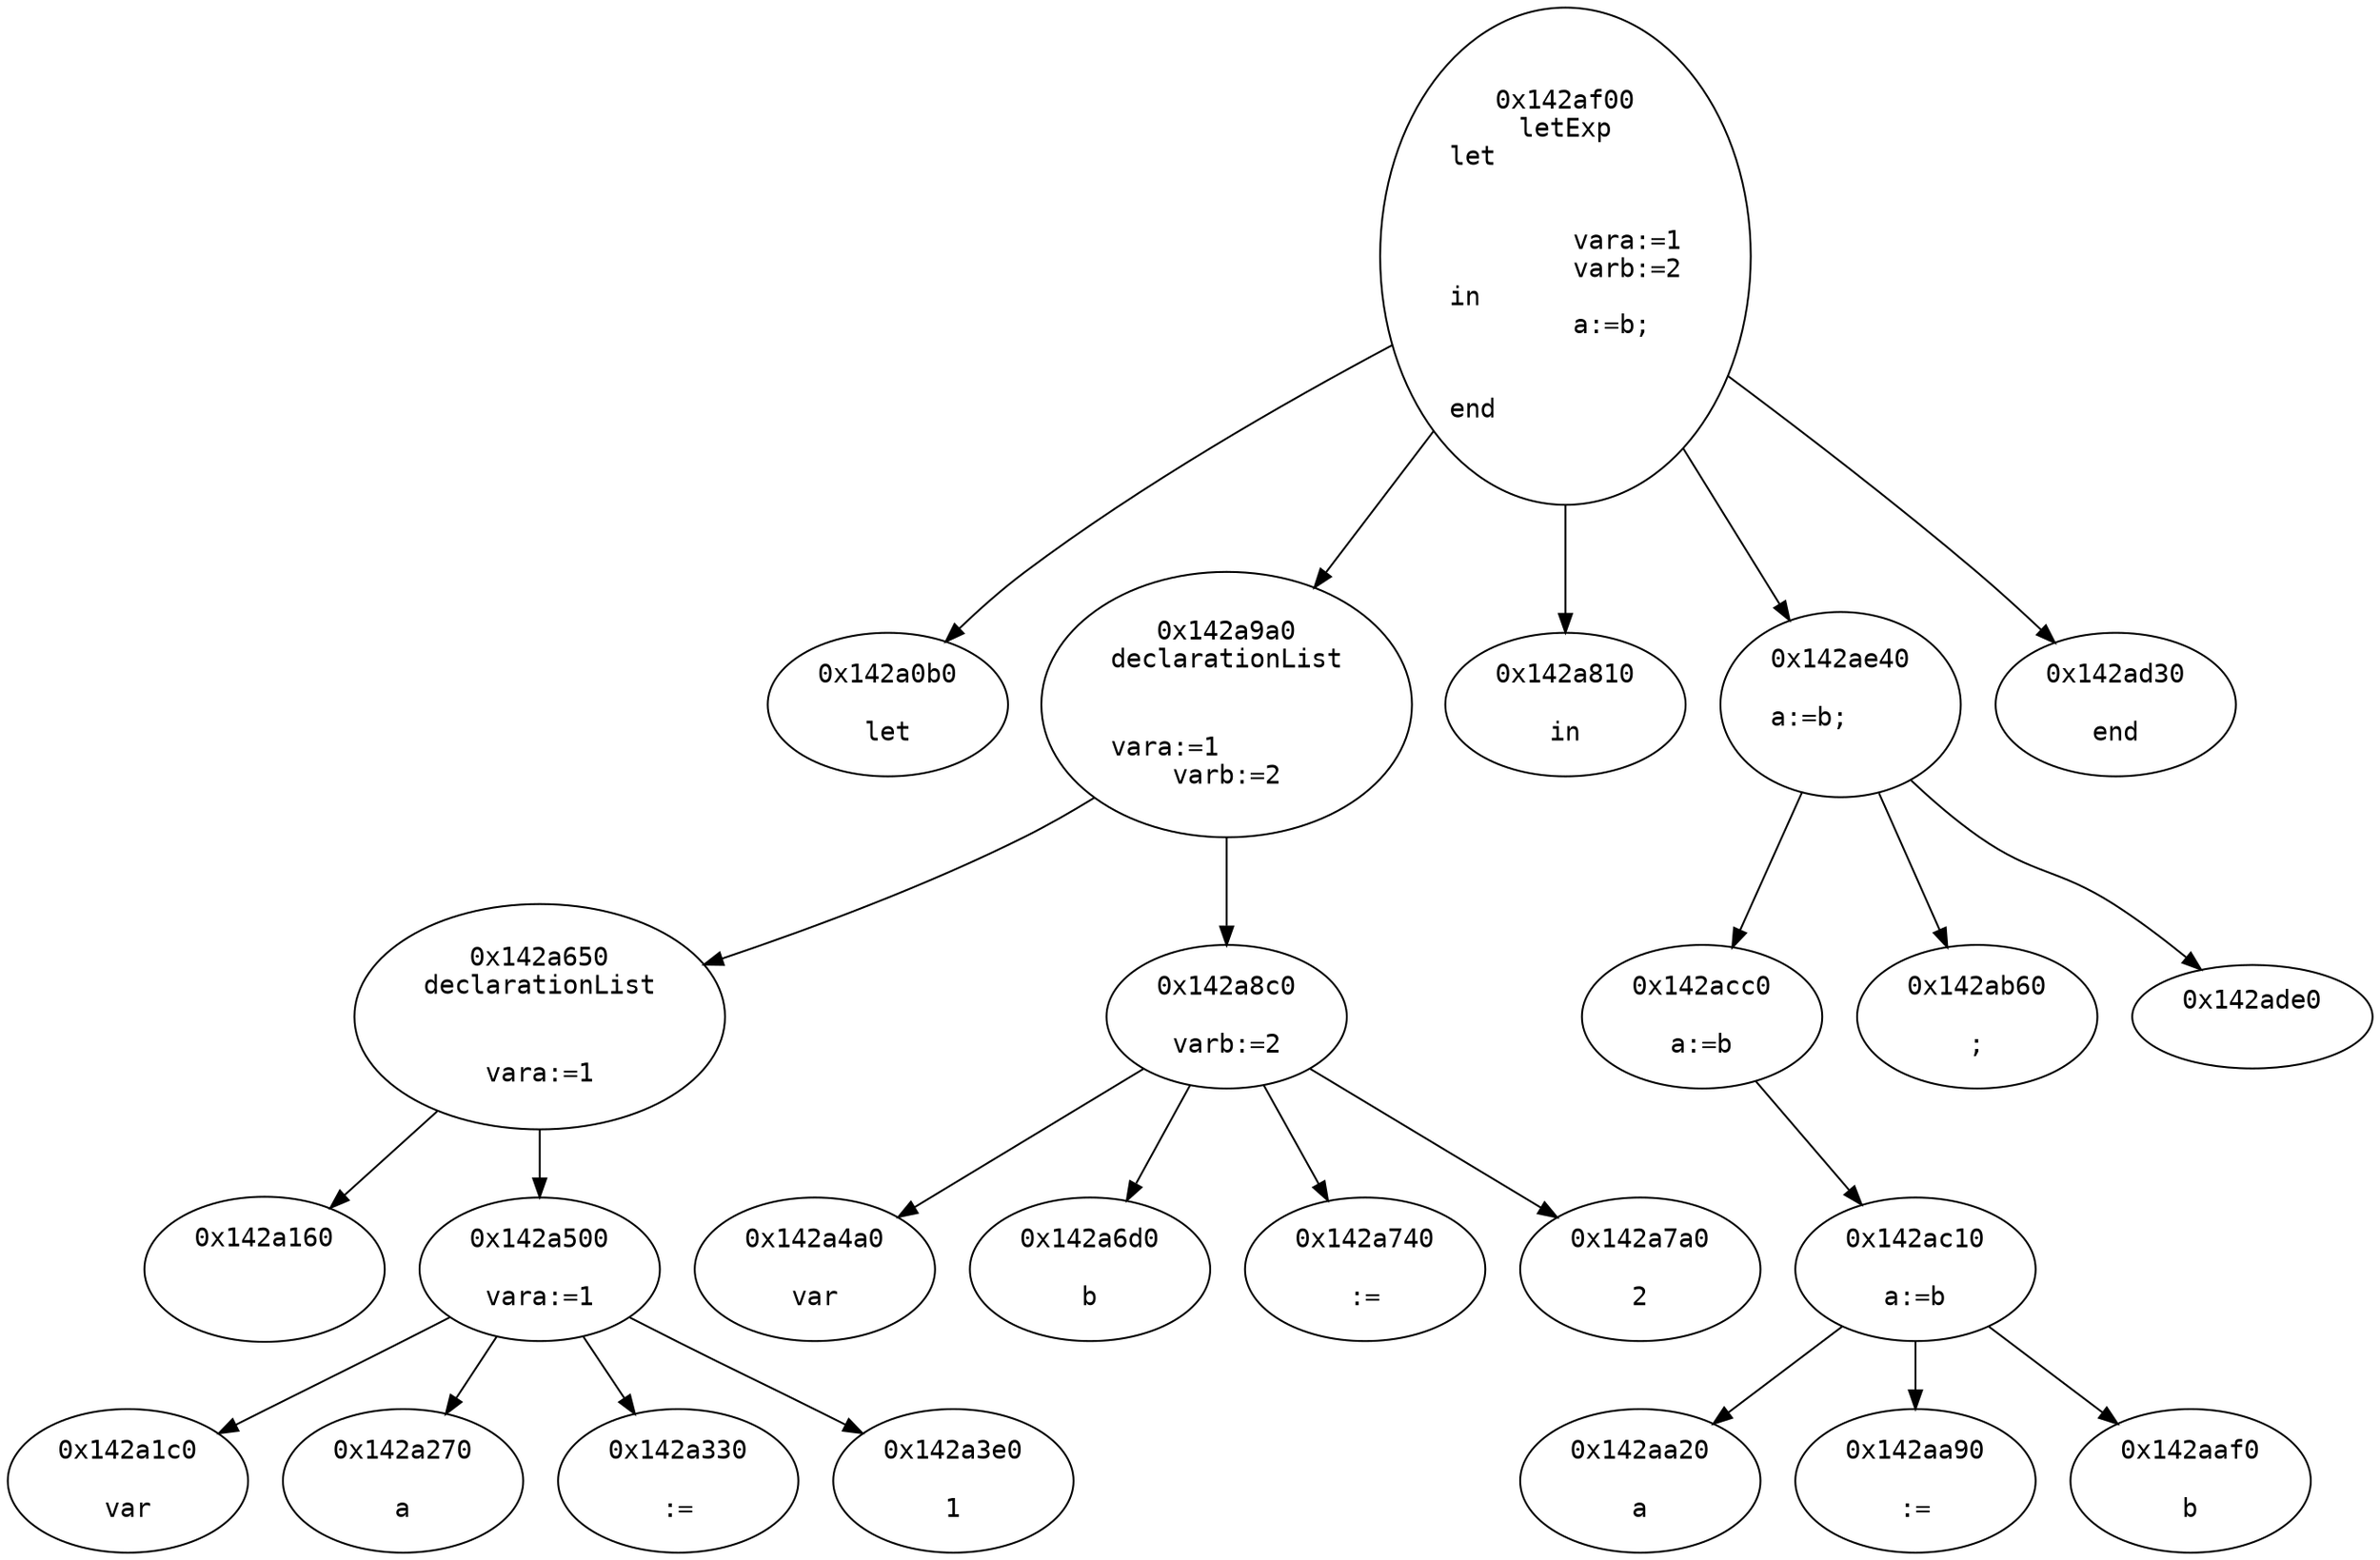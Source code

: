 digraph G {
	graph [fontname = "monospace"];
	node [fontname = "monospace"];
	edge [fontname = "monospace"];
"0x142af00\nletExp\nlet\l	\l	\l	vara:=1\l	varb:=2\lin\l	a:=b;\l	\l	\lend\l" -> "0x142a0b0\n\nlet"
"0x142af00\nletExp\nlet\l	\l	\l	vara:=1\l	varb:=2\lin\l	a:=b;\l	\l	\lend\l" -> "0x142a9a0\ndeclarationList\n\l\lvara:=1\lvarb:=2"
	"0x142a9a0\ndeclarationList\n\l\lvara:=1\lvarb:=2" -> "0x142a650\ndeclarationList\n\l\lvara:=1"
		"0x142a650\ndeclarationList\n\l\lvara:=1" -> "0x142a160\n\n\l"
		"0x142a650\ndeclarationList\n\l\lvara:=1" -> "0x142a500\n\nvara:=1"
			"0x142a500\n\nvara:=1" -> "0x142a1c0\n\nvar"
			"0x142a500\n\nvara:=1" -> "0x142a270\n\na"
			"0x142a500\n\nvara:=1" -> "0x142a330\n\n:="
			"0x142a500\n\nvara:=1" -> "0x142a3e0\n\n1"
	"0x142a9a0\ndeclarationList\n\l\lvara:=1\lvarb:=2" -> "0x142a8c0\n\nvarb:=2"
		"0x142a8c0\n\nvarb:=2" -> "0x142a4a0\n\nvar"
		"0x142a8c0\n\nvarb:=2" -> "0x142a6d0\n\nb"
		"0x142a8c0\n\nvarb:=2" -> "0x142a740\n\n:="
		"0x142a8c0\n\nvarb:=2" -> "0x142a7a0\n\n2"
"0x142af00\nletExp\nlet\l	\l	\l	vara:=1\l	varb:=2\lin\l	a:=b;\l	\l	\lend\l" -> "0x142a810\n\nin"
"0x142af00\nletExp\nlet\l	\l	\l	vara:=1\l	varb:=2\lin\l	a:=b;\l	\l	\lend\l" -> "0x142ae40\n\na:=b;\l\l"
	"0x142ae40\n\na:=b;\l\l" -> "0x142acc0\n\na:=b"
		"0x142acc0\n\na:=b" -> "0x142ac10\n\na:=b"
			"0x142ac10\n\na:=b" -> "0x142aa20\n\na"
			"0x142ac10\n\na:=b" -> "0x142aa90\n\n:="
			"0x142ac10\n\na:=b" -> "0x142aaf0\n\nb"
	"0x142ae40\n\na:=b;\l\l" -> "0x142ab60\n\n;"
	"0x142ae40\n\na:=b;\l\l" -> "0x142ade0\n\n"
"0x142af00\nletExp\nlet\l	\l	\l	vara:=1\l	varb:=2\lin\l	a:=b;\l	\l	\lend\l" -> "0x142ad30\n\nend"
}
